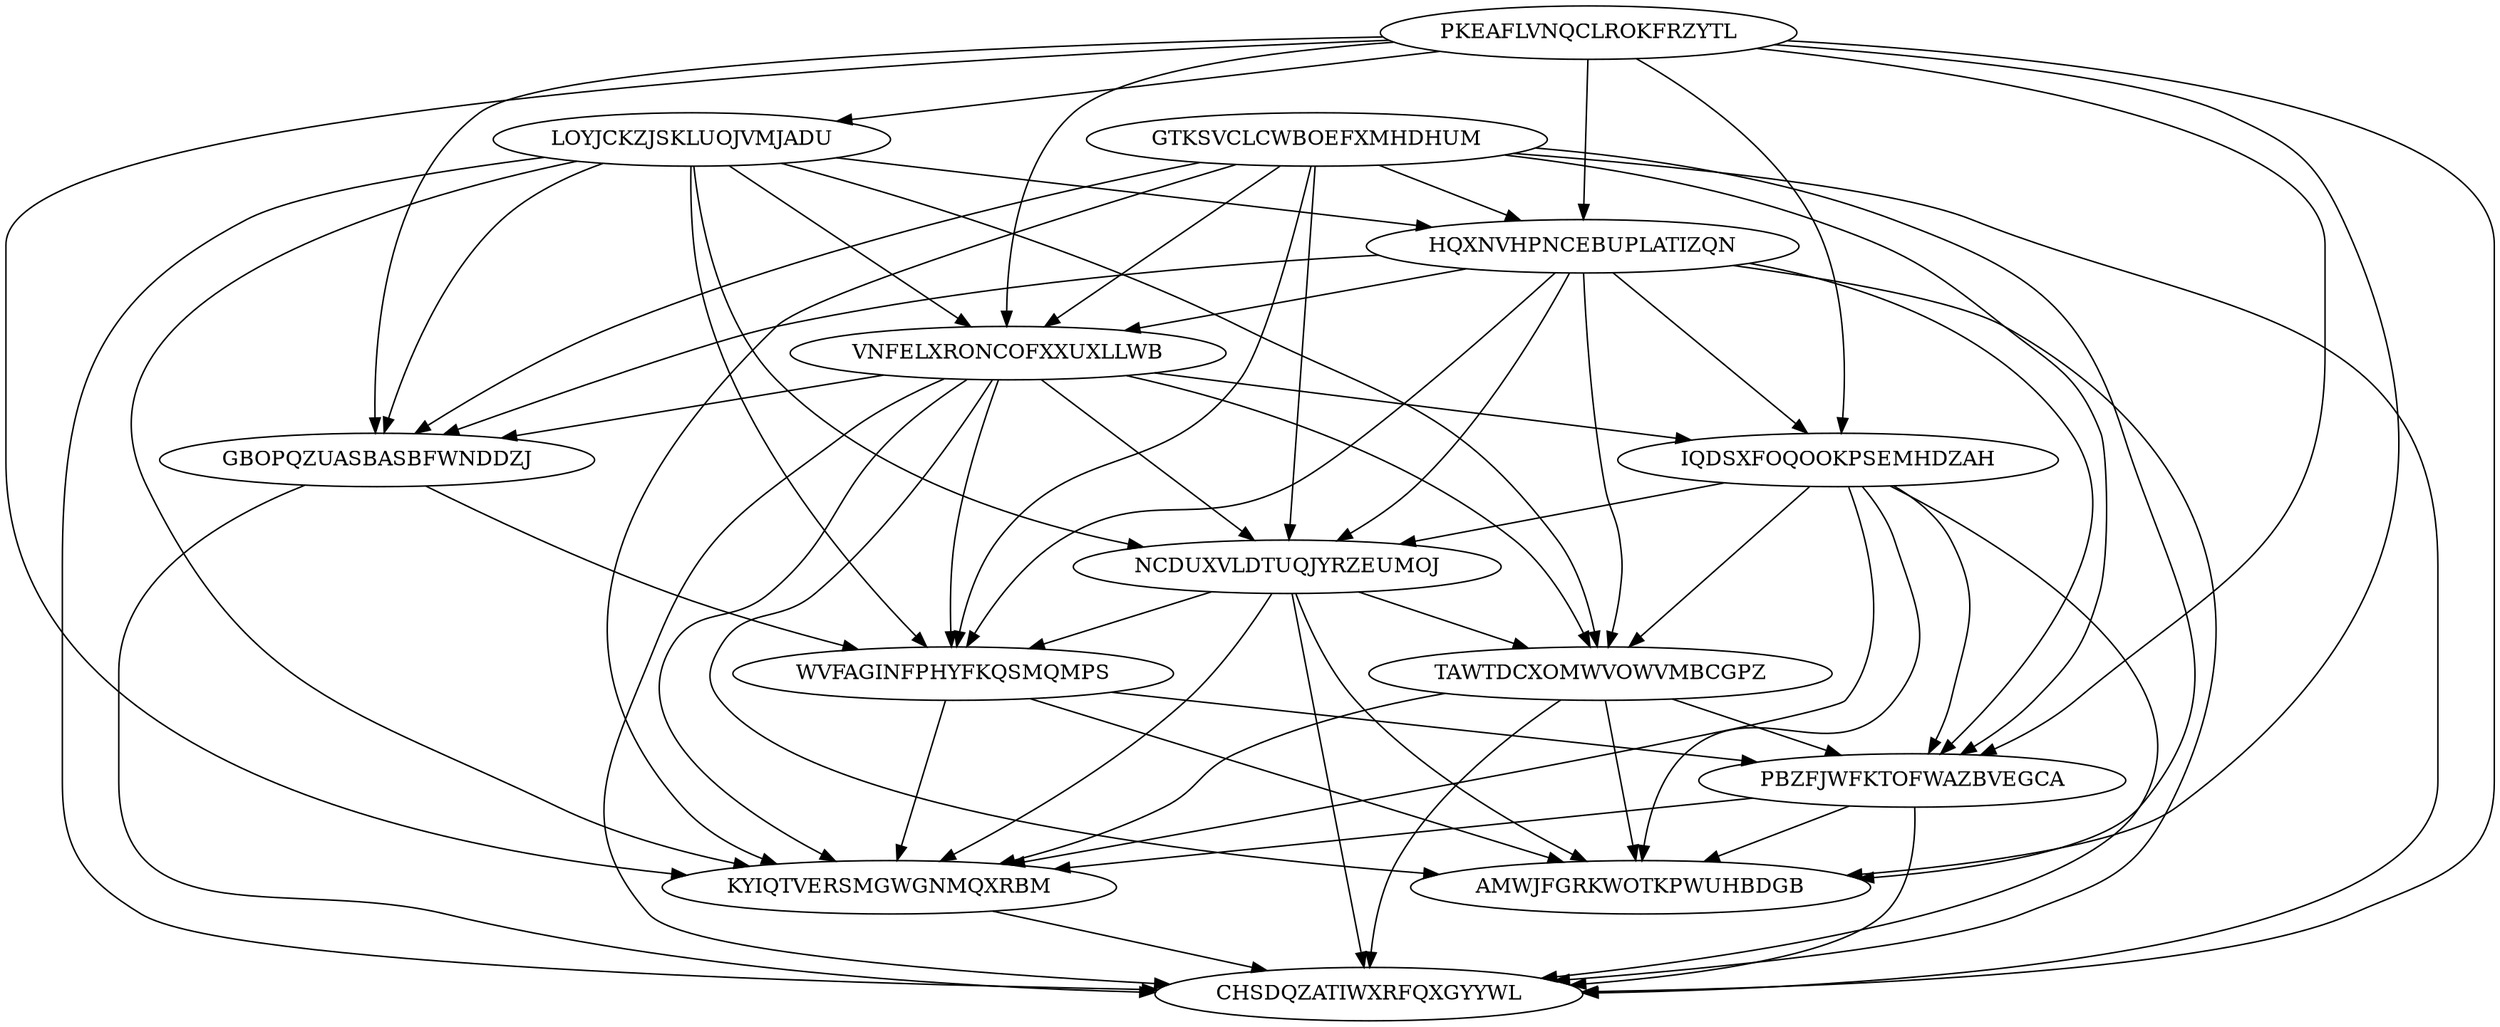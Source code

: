 digraph N14M66 {
	PKEAFLVNQCLROKFRZYTL	[Weight=10];
	GTKSVCLCWBOEFXMHDHUM	[Weight=19];
	LOYJCKZJSKLUOJVMJADU	[Weight=17];
	HQXNVHPNCEBUPLATIZQN	[Weight=10];
	VNFELXRONCOFXXUXLLWB	[Weight=16];
	GBOPQZUASBASBFWNDDZJ	[Weight=15];
	IQDSXFOQOOKPSEMHDZAH	[Weight=13];
	NCDUXVLDTUQJYRZEUMOJ	[Weight=18];
	TAWTDCXOMWVOWVMBCGPZ	[Weight=13];
	WVFAGINFPHYFKQSMQMPS	[Weight=13];
	PBZFJWFKTOFWAZBVEGCA	[Weight=19];
	AMWJFGRKWOTKPWUHBDGB	[Weight=20];
	KYIQTVERSMGWGNMQXRBM	[Weight=10];
	CHSDQZATIWXRFQXGYYWL	[Weight=15];
	IQDSXFOQOOKPSEMHDZAH -> PBZFJWFKTOFWAZBVEGCA [Weight=19];
	VNFELXRONCOFXXUXLLWB -> TAWTDCXOMWVOWVMBCGPZ [Weight=13];
	PKEAFLVNQCLROKFRZYTL -> AMWJFGRKWOTKPWUHBDGB [Weight=18];
	VNFELXRONCOFXXUXLLWB -> GBOPQZUASBASBFWNDDZJ [Weight=16];
	GTKSVCLCWBOEFXMHDHUM -> KYIQTVERSMGWGNMQXRBM [Weight=12];
	LOYJCKZJSKLUOJVMJADU -> VNFELXRONCOFXXUXLLWB [Weight=10];
	PKEAFLVNQCLROKFRZYTL -> PBZFJWFKTOFWAZBVEGCA [Weight=13];
	PBZFJWFKTOFWAZBVEGCA -> KYIQTVERSMGWGNMQXRBM [Weight=20];
	WVFAGINFPHYFKQSMQMPS -> PBZFJWFKTOFWAZBVEGCA [Weight=10];
	PKEAFLVNQCLROKFRZYTL -> GBOPQZUASBASBFWNDDZJ [Weight=16];
	IQDSXFOQOOKPSEMHDZAH -> TAWTDCXOMWVOWVMBCGPZ [Weight=13];
	HQXNVHPNCEBUPLATIZQN -> PBZFJWFKTOFWAZBVEGCA [Weight=11];
	HQXNVHPNCEBUPLATIZQN -> CHSDQZATIWXRFQXGYYWL [Weight=16];
	IQDSXFOQOOKPSEMHDZAH -> KYIQTVERSMGWGNMQXRBM [Weight=17];
	HQXNVHPNCEBUPLATIZQN -> WVFAGINFPHYFKQSMQMPS [Weight=13];
	VNFELXRONCOFXXUXLLWB -> AMWJFGRKWOTKPWUHBDGB [Weight=10];
	NCDUXVLDTUQJYRZEUMOJ -> KYIQTVERSMGWGNMQXRBM [Weight=14];
	TAWTDCXOMWVOWVMBCGPZ -> KYIQTVERSMGWGNMQXRBM [Weight=14];
	VNFELXRONCOFXXUXLLWB -> CHSDQZATIWXRFQXGYYWL [Weight=18];
	VNFELXRONCOFXXUXLLWB -> IQDSXFOQOOKPSEMHDZAH [Weight=17];
	LOYJCKZJSKLUOJVMJADU -> KYIQTVERSMGWGNMQXRBM [Weight=14];
	IQDSXFOQOOKPSEMHDZAH -> AMWJFGRKWOTKPWUHBDGB [Weight=17];
	GTKSVCLCWBOEFXMHDHUM -> WVFAGINFPHYFKQSMQMPS [Weight=16];
	IQDSXFOQOOKPSEMHDZAH -> CHSDQZATIWXRFQXGYYWL [Weight=17];
	LOYJCKZJSKLUOJVMJADU -> CHSDQZATIWXRFQXGYYWL [Weight=13];
	LOYJCKZJSKLUOJVMJADU -> NCDUXVLDTUQJYRZEUMOJ [Weight=20];
	GTKSVCLCWBOEFXMHDHUM -> PBZFJWFKTOFWAZBVEGCA [Weight=17];
	GBOPQZUASBASBFWNDDZJ -> CHSDQZATIWXRFQXGYYWL [Weight=20];
	PKEAFLVNQCLROKFRZYTL -> LOYJCKZJSKLUOJVMJADU [Weight=17];
	LOYJCKZJSKLUOJVMJADU -> WVFAGINFPHYFKQSMQMPS [Weight=10];
	VNFELXRONCOFXXUXLLWB -> NCDUXVLDTUQJYRZEUMOJ [Weight=16];
	GTKSVCLCWBOEFXMHDHUM -> VNFELXRONCOFXXUXLLWB [Weight=12];
	VNFELXRONCOFXXUXLLWB -> KYIQTVERSMGWGNMQXRBM [Weight=11];
	LOYJCKZJSKLUOJVMJADU -> GBOPQZUASBASBFWNDDZJ [Weight=11];
	NCDUXVLDTUQJYRZEUMOJ -> CHSDQZATIWXRFQXGYYWL [Weight=13];
	NCDUXVLDTUQJYRZEUMOJ -> WVFAGINFPHYFKQSMQMPS [Weight=19];
	LOYJCKZJSKLUOJVMJADU -> TAWTDCXOMWVOWVMBCGPZ [Weight=17];
	PKEAFLVNQCLROKFRZYTL -> KYIQTVERSMGWGNMQXRBM [Weight=11];
	TAWTDCXOMWVOWVMBCGPZ -> CHSDQZATIWXRFQXGYYWL [Weight=14];
	WVFAGINFPHYFKQSMQMPS -> KYIQTVERSMGWGNMQXRBM [Weight=20];
	IQDSXFOQOOKPSEMHDZAH -> NCDUXVLDTUQJYRZEUMOJ [Weight=20];
	HQXNVHPNCEBUPLATIZQN -> NCDUXVLDTUQJYRZEUMOJ [Weight=16];
	HQXNVHPNCEBUPLATIZQN -> GBOPQZUASBASBFWNDDZJ [Weight=12];
	GTKSVCLCWBOEFXMHDHUM -> HQXNVHPNCEBUPLATIZQN [Weight=15];
	PKEAFLVNQCLROKFRZYTL -> HQXNVHPNCEBUPLATIZQN [Weight=18];
	GTKSVCLCWBOEFXMHDHUM -> GBOPQZUASBASBFWNDDZJ [Weight=10];
	KYIQTVERSMGWGNMQXRBM -> CHSDQZATIWXRFQXGYYWL [Weight=13];
	LOYJCKZJSKLUOJVMJADU -> HQXNVHPNCEBUPLATIZQN [Weight=18];
	GTKSVCLCWBOEFXMHDHUM -> CHSDQZATIWXRFQXGYYWL [Weight=18];
	PKEAFLVNQCLROKFRZYTL -> VNFELXRONCOFXXUXLLWB [Weight=18];
	PBZFJWFKTOFWAZBVEGCA -> CHSDQZATIWXRFQXGYYWL [Weight=16];
	GBOPQZUASBASBFWNDDZJ -> WVFAGINFPHYFKQSMQMPS [Weight=10];
	NCDUXVLDTUQJYRZEUMOJ -> TAWTDCXOMWVOWVMBCGPZ [Weight=16];
	PBZFJWFKTOFWAZBVEGCA -> AMWJFGRKWOTKPWUHBDGB [Weight=17];
	HQXNVHPNCEBUPLATIZQN -> IQDSXFOQOOKPSEMHDZAH [Weight=13];
	GTKSVCLCWBOEFXMHDHUM -> AMWJFGRKWOTKPWUHBDGB [Weight=17];
	HQXNVHPNCEBUPLATIZQN -> TAWTDCXOMWVOWVMBCGPZ [Weight=13];
	PKEAFLVNQCLROKFRZYTL -> CHSDQZATIWXRFQXGYYWL [Weight=13];
	TAWTDCXOMWVOWVMBCGPZ -> PBZFJWFKTOFWAZBVEGCA [Weight=19];
	VNFELXRONCOFXXUXLLWB -> WVFAGINFPHYFKQSMQMPS [Weight=10];
	HQXNVHPNCEBUPLATIZQN -> VNFELXRONCOFXXUXLLWB [Weight=15];
	WVFAGINFPHYFKQSMQMPS -> AMWJFGRKWOTKPWUHBDGB [Weight=13];
	NCDUXVLDTUQJYRZEUMOJ -> AMWJFGRKWOTKPWUHBDGB [Weight=16];
	PKEAFLVNQCLROKFRZYTL -> IQDSXFOQOOKPSEMHDZAH [Weight=13];
	TAWTDCXOMWVOWVMBCGPZ -> AMWJFGRKWOTKPWUHBDGB [Weight=14];
	GTKSVCLCWBOEFXMHDHUM -> NCDUXVLDTUQJYRZEUMOJ [Weight=17];
}
